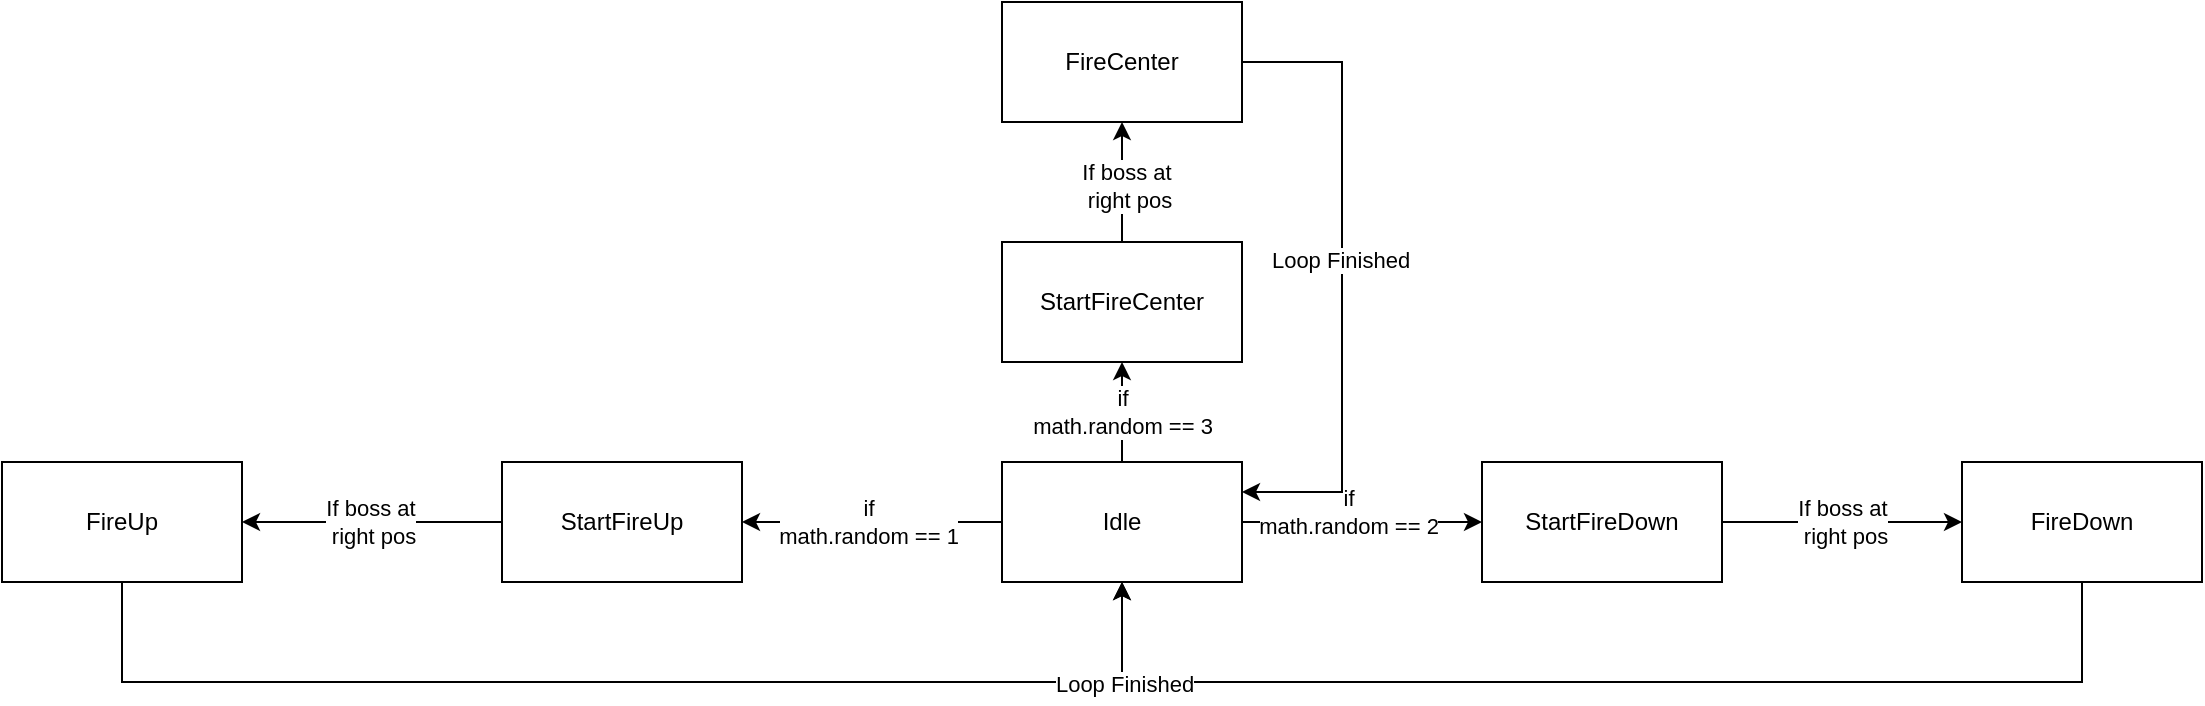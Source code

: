 <mxfile version="25.0.3">
  <diagram name="Page-1" id="oXZaO1_G9uTrE9Wvl2xW">
    <mxGraphModel dx="2071" dy="626" grid="1" gridSize="10" guides="1" tooltips="1" connect="1" arrows="1" fold="1" page="1" pageScale="1" pageWidth="850" pageHeight="1100" math="0" shadow="0">
      <root>
        <mxCell id="0" />
        <mxCell id="1" parent="0" />
        <mxCell id="qfL54Y1ILqcxZ4xktZsr-6" style="edgeStyle=orthogonalEdgeStyle;rounded=0;orthogonalLoop=1;jettySize=auto;html=1;entryX=1;entryY=0.5;entryDx=0;entryDy=0;" parent="1" source="qfL54Y1ILqcxZ4xktZsr-1" target="qfL54Y1ILqcxZ4xktZsr-2" edge="1">
          <mxGeometry relative="1" as="geometry" />
        </mxCell>
        <mxCell id="qfL54Y1ILqcxZ4xktZsr-16" value="&lt;div&gt;if&lt;/div&gt;&lt;div&gt;math.random == 1&lt;/div&gt;" style="edgeLabel;html=1;align=center;verticalAlign=middle;resizable=0;points=[];" parent="qfL54Y1ILqcxZ4xktZsr-6" vertex="1" connectable="0">
          <mxGeometry x="0.04" y="1" relative="1" as="geometry">
            <mxPoint y="-1" as="offset" />
          </mxGeometry>
        </mxCell>
        <mxCell id="qfL54Y1ILqcxZ4xktZsr-9" style="edgeStyle=orthogonalEdgeStyle;rounded=0;orthogonalLoop=1;jettySize=auto;html=1;entryX=0;entryY=0.5;entryDx=0;entryDy=0;" parent="1" source="qfL54Y1ILqcxZ4xktZsr-1" target="qfL54Y1ILqcxZ4xktZsr-4" edge="1">
          <mxGeometry relative="1" as="geometry" />
        </mxCell>
        <mxCell id="aih6IESTXk3G10kJZKyZ-2" style="edgeStyle=orthogonalEdgeStyle;rounded=0;orthogonalLoop=1;jettySize=auto;html=1;entryX=0.5;entryY=1;entryDx=0;entryDy=0;" parent="1" source="qfL54Y1ILqcxZ4xktZsr-1" target="aih6IESTXk3G10kJZKyZ-1" edge="1">
          <mxGeometry relative="1" as="geometry" />
        </mxCell>
        <mxCell id="aih6IESTXk3G10kJZKyZ-6" value="&lt;div&gt;if&lt;/div&gt;&lt;div&gt;math.random == 3&lt;br&gt;&lt;/div&gt;" style="edgeLabel;html=1;align=center;verticalAlign=middle;resizable=0;points=[];" parent="aih6IESTXk3G10kJZKyZ-2" vertex="1" connectable="0">
          <mxGeometry relative="1" as="geometry">
            <mxPoint as="offset" />
          </mxGeometry>
        </mxCell>
        <mxCell id="qfL54Y1ILqcxZ4xktZsr-1" value="Idle" style="rounded=0;whiteSpace=wrap;html=1;" parent="1" vertex="1">
          <mxGeometry x="360" y="370" width="120" height="60" as="geometry" />
        </mxCell>
        <mxCell id="qfL54Y1ILqcxZ4xktZsr-7" style="edgeStyle=orthogonalEdgeStyle;rounded=0;orthogonalLoop=1;jettySize=auto;html=1;entryX=1;entryY=0.5;entryDx=0;entryDy=0;" parent="1" source="qfL54Y1ILqcxZ4xktZsr-2" target="qfL54Y1ILqcxZ4xktZsr-3" edge="1">
          <mxGeometry relative="1" as="geometry" />
        </mxCell>
        <mxCell id="qfL54Y1ILqcxZ4xktZsr-14" value="&lt;div&gt;If boss at&lt;/div&gt;&lt;div&gt;&amp;nbsp;right pos&lt;/div&gt;" style="edgeLabel;html=1;align=center;verticalAlign=middle;resizable=0;points=[];" parent="qfL54Y1ILqcxZ4xktZsr-7" vertex="1" connectable="0">
          <mxGeometry x="0.1" y="5" relative="1" as="geometry">
            <mxPoint x="5" y="-5" as="offset" />
          </mxGeometry>
        </mxCell>
        <mxCell id="qfL54Y1ILqcxZ4xktZsr-2" value="StartFireUp" style="rounded=0;whiteSpace=wrap;html=1;" parent="1" vertex="1">
          <mxGeometry x="110" y="370" width="120" height="60" as="geometry" />
        </mxCell>
        <mxCell id="qfL54Y1ILqcxZ4xktZsr-12" style="edgeStyle=orthogonalEdgeStyle;rounded=0;orthogonalLoop=1;jettySize=auto;html=1;entryX=0.5;entryY=1;entryDx=0;entryDy=0;" parent="1" source="qfL54Y1ILqcxZ4xktZsr-3" target="qfL54Y1ILqcxZ4xktZsr-1" edge="1">
          <mxGeometry relative="1" as="geometry">
            <Array as="points">
              <mxPoint x="-80" y="480" />
              <mxPoint x="420" y="480" />
            </Array>
          </mxGeometry>
        </mxCell>
        <mxCell id="qfL54Y1ILqcxZ4xktZsr-3" value="FireUp" style="rounded=0;whiteSpace=wrap;html=1;" parent="1" vertex="1">
          <mxGeometry x="-140" y="370" width="120" height="60" as="geometry" />
        </mxCell>
        <mxCell id="qfL54Y1ILqcxZ4xktZsr-10" style="edgeStyle=orthogonalEdgeStyle;rounded=0;orthogonalLoop=1;jettySize=auto;html=1;" parent="1" source="qfL54Y1ILqcxZ4xktZsr-4" target="qfL54Y1ILqcxZ4xktZsr-5" edge="1">
          <mxGeometry relative="1" as="geometry" />
        </mxCell>
        <mxCell id="qfL54Y1ILqcxZ4xktZsr-4" value="StartFireDown" style="rounded=0;whiteSpace=wrap;html=1;" parent="1" vertex="1">
          <mxGeometry x="600" y="370" width="120" height="60" as="geometry" />
        </mxCell>
        <mxCell id="qfL54Y1ILqcxZ4xktZsr-11" style="edgeStyle=orthogonalEdgeStyle;rounded=0;orthogonalLoop=1;jettySize=auto;html=1;entryX=0.5;entryY=1;entryDx=0;entryDy=0;" parent="1" source="qfL54Y1ILqcxZ4xktZsr-5" target="qfL54Y1ILqcxZ4xktZsr-1" edge="1">
          <mxGeometry relative="1" as="geometry">
            <Array as="points">
              <mxPoint x="900" y="480" />
              <mxPoint x="420" y="480" />
            </Array>
          </mxGeometry>
        </mxCell>
        <mxCell id="c89TbFnsv6bFbE6O-OHV-1" value="Loop Finished" style="edgeLabel;html=1;align=center;verticalAlign=middle;resizable=0;points=[];" vertex="1" connectable="0" parent="qfL54Y1ILqcxZ4xktZsr-11">
          <mxGeometry x="0.824" y="1" relative="1" as="geometry">
            <mxPoint as="offset" />
          </mxGeometry>
        </mxCell>
        <mxCell id="qfL54Y1ILqcxZ4xktZsr-5" value="FireDown" style="rounded=0;whiteSpace=wrap;html=1;" parent="1" vertex="1">
          <mxGeometry x="840" y="370" width="120" height="60" as="geometry" />
        </mxCell>
        <mxCell id="qfL54Y1ILqcxZ4xktZsr-15" value="&lt;div&gt;If boss at&lt;/div&gt;&lt;div&gt;&amp;nbsp;right pos&lt;/div&gt;" style="edgeLabel;html=1;align=center;verticalAlign=middle;resizable=0;points=[];" parent="1" vertex="1" connectable="0">
          <mxGeometry x="780" y="400" as="geometry" />
        </mxCell>
        <mxCell id="qfL54Y1ILqcxZ4xktZsr-17" value="&lt;div&gt;if&lt;/div&gt;&lt;div&gt;math.random == 2&lt;br&gt;&lt;/div&gt;" style="edgeLabel;html=1;align=center;verticalAlign=middle;resizable=0;points=[];" parent="1" vertex="1" connectable="0">
          <mxGeometry x="390" y="400" as="geometry">
            <mxPoint x="143" y="-5" as="offset" />
          </mxGeometry>
        </mxCell>
        <mxCell id="aih6IESTXk3G10kJZKyZ-4" style="edgeStyle=orthogonalEdgeStyle;rounded=0;orthogonalLoop=1;jettySize=auto;html=1;entryX=0.5;entryY=1;entryDx=0;entryDy=0;" parent="1" source="aih6IESTXk3G10kJZKyZ-1" target="aih6IESTXk3G10kJZKyZ-3" edge="1">
          <mxGeometry relative="1" as="geometry" />
        </mxCell>
        <mxCell id="aih6IESTXk3G10kJZKyZ-7" value="&lt;div&gt;If boss at&lt;/div&gt;&lt;div&gt;&amp;nbsp;right pos&lt;/div&gt;" style="edgeLabel;html=1;align=center;verticalAlign=middle;resizable=0;points=[];" parent="aih6IESTXk3G10kJZKyZ-4" vertex="1" connectable="0">
          <mxGeometry x="-0.067" y="-2" relative="1" as="geometry">
            <mxPoint as="offset" />
          </mxGeometry>
        </mxCell>
        <mxCell id="aih6IESTXk3G10kJZKyZ-1" value="StartFireCenter" style="rounded=0;whiteSpace=wrap;html=1;" parent="1" vertex="1">
          <mxGeometry x="360" y="260" width="120" height="60" as="geometry" />
        </mxCell>
        <mxCell id="aih6IESTXk3G10kJZKyZ-8" style="edgeStyle=orthogonalEdgeStyle;rounded=0;orthogonalLoop=1;jettySize=auto;html=1;entryX=1;entryY=0.25;entryDx=0;entryDy=0;" parent="1" source="aih6IESTXk3G10kJZKyZ-3" target="qfL54Y1ILqcxZ4xktZsr-1" edge="1">
          <mxGeometry relative="1" as="geometry">
            <Array as="points">
              <mxPoint x="530" y="170" />
              <mxPoint x="530" y="385" />
            </Array>
          </mxGeometry>
        </mxCell>
        <mxCell id="aih6IESTXk3G10kJZKyZ-3" value="FireCenter" style="rounded=0;whiteSpace=wrap;html=1;" parent="1" vertex="1">
          <mxGeometry x="360" y="140" width="120" height="60" as="geometry" />
        </mxCell>
        <mxCell id="c89TbFnsv6bFbE6O-OHV-2" value="Loop Finished" style="edgeLabel;html=1;align=center;verticalAlign=middle;resizable=0;points=[];" vertex="1" connectable="0" parent="1">
          <mxGeometry x="450" y="491" as="geometry">
            <mxPoint x="79" y="-222" as="offset" />
          </mxGeometry>
        </mxCell>
      </root>
    </mxGraphModel>
  </diagram>
</mxfile>

